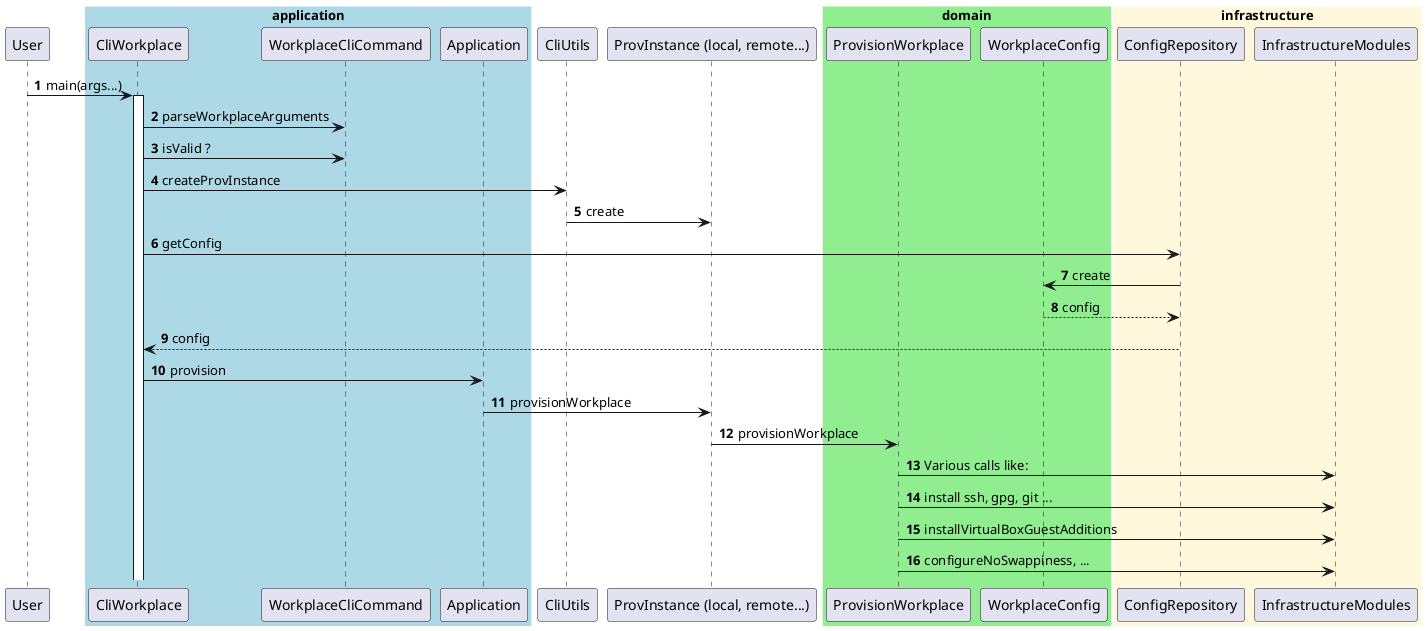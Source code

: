 @startuml

autonumber

skinparam sequenceBox {
     borderColor White
}

participant User

box "application" #LightBlue

participant CliWorkplace
participant WorkplaceCliCommand
participant Application

end box

box  #White

participant CliUtils
participant "ProvInstance (local, remote...)" as ProvInstance

end box

box "domain" #LightGreen

participant ProvisionWorkplace
participant WorkplaceConfig

end box

box "infrastructure" #CornSilk

participant ConfigRepository
participant InfrastructureModules

end box


User -> CliWorkplace ++ : main(args...)

CliWorkplace -> WorkplaceCliCommand : parseWorkplaceArguments

CliWorkplace -> WorkplaceCliCommand : isValid ?

CliWorkplace -> CliUtils : createProvInstance
ProvInstance <- CliUtils : create

CliWorkplace -> ConfigRepository : getConfig
WorkplaceConfig <- ConfigRepository : create
WorkplaceConfig --> ConfigRepository : config
CliWorkplace <-- ConfigRepository : config

CliWorkplace -> Application : provision
Application -> ProvInstance : provisionWorkplace
ProvInstance -> ProvisionWorkplace : provisionWorkplace

ProvisionWorkplace -> InfrastructureModules: Various calls like:
ProvisionWorkplace -> InfrastructureModules: install ssh, gpg, git ...
ProvisionWorkplace -> InfrastructureModules: installVirtualBoxGuestAdditions
ProvisionWorkplace -> InfrastructureModules: configureNoSwappiness, ...

@enduml
